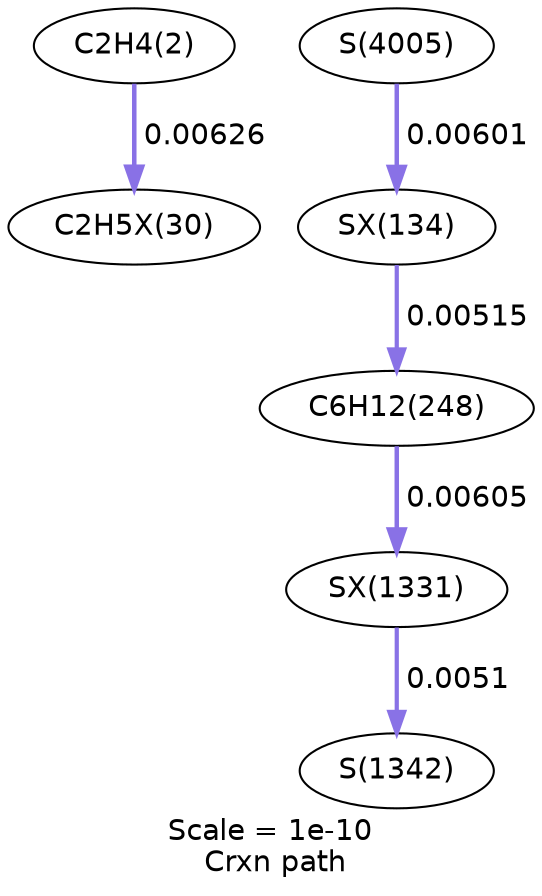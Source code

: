 digraph reaction_paths {
center=1;
s5 -> s50[fontname="Helvetica", style="setlinewidth(2.17)", arrowsize=1.08, color="0.7, 0.506, 0.9"
, label=" 0.00626"];
s24 -> s108[fontname="Helvetica", style="setlinewidth(2.14)", arrowsize=1.07, color="0.7, 0.506, 0.9"
, label=" 0.00605"];
s71 -> s24[fontname="Helvetica", style="setlinewidth(2.02)", arrowsize=1.01, color="0.7, 0.505, 0.9"
, label=" 0.00515"];
s108 -> s36[fontname="Helvetica", style="setlinewidth(2.02)", arrowsize=1.01, color="0.7, 0.505, 0.9"
, label=" 0.0051"];
s42 -> s71[fontname="Helvetica", style="setlinewidth(2.14)", arrowsize=1.07, color="0.7, 0.506, 0.9"
, label=" 0.00601"];
s5 [ fontname="Helvetica", label="C2H4(2)"];
s24 [ fontname="Helvetica", label="C6H12(248)"];
s36 [ fontname="Helvetica", label="S(1342)"];
s42 [ fontname="Helvetica", label="S(4005)"];
s50 [ fontname="Helvetica", label="C2H5X(30)"];
s71 [ fontname="Helvetica", label="SX(134)"];
s108 [ fontname="Helvetica", label="SX(1331)"];
 label = "Scale = 1e-10\l Crxn path";
 fontname = "Helvetica";
}
